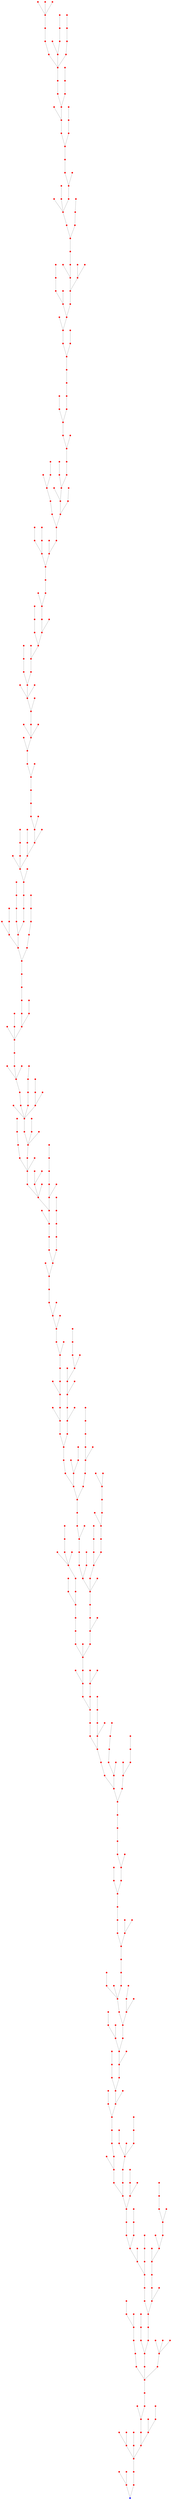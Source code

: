 graph {
	0 [color=blue shape=point]
	3 [color=red shape=point]
	3 -- 0 [color=gray]
	16 [color=red shape=point]
	16 -- 3 [color=gray]
	1 [color=red shape=point]
	1 -- 0 [color=gray]
	6 [color=red shape=point]
	6 -- 1 [color=gray]
	11 [color=red shape=point]
	11 -- 6 [color=gray]
	12 [color=red shape=point]
	12 -- 11 [color=gray]
	10 [color=red shape=point]
	10 -- 11 [color=gray]
	15 [color=red shape=point]
	15 -- 10 [color=gray]
	9 [color=red shape=point]
	9 -- 11 [color=gray]
	7 [color=red shape=point]
	7 -- 9 [color=gray]
	5 [color=red shape=point]
	5 -- 7 [color=gray]
	14 [color=red shape=point]
	14 -- 12 [color=gray]
	2 [color=red shape=point]
	2 -- 5 [color=gray]
	13 [color=red shape=point]
	13 -- 12 [color=gray]
	4 [color=red shape=point]
	4 -- 5 [color=gray]
	20 [color=red shape=point]
	20 -- 9 [color=gray]
	17 [color=red shape=point]
	17 -- 20 [color=gray]
	8 [color=red shape=point]
	8 -- 3 [color=gray]
	23 [color=red shape=point]
	23 -- 4 [color=gray]
	29 [color=red shape=point]
	29 -- 23 [color=gray]
	28 [color=red shape=point]
	28 -- 29 [color=gray]
	31 [color=red shape=point]
	31 -- 29 [color=gray]
	26 [color=red shape=point]
	26 -- 31 [color=gray]
	27 [color=red shape=point]
	27 -- 26 [color=gray]
	35 [color=red shape=point]
	35 -- 26 [color=gray]
	43 [color=red shape=point]
	43 -- 35 [color=gray]
	34 [color=red shape=point]
	34 -- 29 [color=gray]
	25 [color=red shape=point]
	25 -- 34 [color=gray]
	22 [color=red shape=point]
	22 -- 25 [color=gray]
	33 [color=red shape=point]
	33 -- 25 [color=gray]
	21 [color=red shape=point]
	21 -- 27 [color=gray]
	32 [color=red shape=point]
	32 -- 21 [color=gray]
	56 [color=red shape=point]
	56 -- 43 [color=gray]
	58 [color=red shape=point]
	58 -- 56 [color=gray]
	61 [color=red shape=point]
	61 -- 58 [color=gray]
	60 [color=red shape=point]
	60 -- 61 [color=gray]
	64 [color=red shape=point]
	64 -- 60 [color=gray]
	67 [color=red shape=point]
	67 -- 64 [color=gray]
	70 [color=red shape=point]
	70 -- 67 [color=gray]
	63 [color=red shape=point]
	63 -- 67 [color=gray]
	69 [color=red shape=point]
	69 -- 70 [color=gray]
	52 [color=red shape=point]
	52 -- 56 [color=gray]
	57 [color=red shape=point]
	57 -- 52 [color=gray]
	51 [color=red shape=point]
	51 -- 57 [color=gray]
	49 [color=red shape=point]
	49 -- 51 [color=gray]
	53 [color=red shape=point]
	53 -- 49 [color=gray]
	54 [color=red shape=point]
	54 -- 52 [color=gray]
	65 [color=red shape=point]
	65 -- 63 [color=gray]
	68 [color=red shape=point]
	68 -- 65 [color=gray]
	50 [color=red shape=point]
	50 -- 49 [color=gray]
	41 [color=red shape=point]
	41 -- 50 [color=gray]
	66 [color=red shape=point]
	66 -- 64 [color=gray]
	45 [color=red shape=point]
	45 -- 50 [color=gray]
	48 [color=red shape=point]
	48 -- 45 [color=gray]
	47 [color=red shape=point]
	47 -- 48 [color=gray]
	46 [color=red shape=point]
	46 -- 47 [color=gray]
	44 [color=red shape=point]
	44 -- 46 [color=gray]
	76 [color=red shape=point]
	76 -- 69 [color=gray]
	78 [color=red shape=point]
	78 -- 76 [color=gray]
	75 [color=red shape=point]
	75 -- 78 [color=gray]
	81 [color=red shape=point]
	81 -- 78 [color=gray]
	79 [color=red shape=point]
	79 -- 81 [color=gray]
	80 [color=red shape=point]
	80 -- 79 [color=gray]
	82 [color=red shape=point]
	82 -- 80 [color=gray]
	77 [color=red shape=point]
	77 -- 80 [color=gray]
	86 [color=red shape=point]
	86 -- 80 [color=gray]
	91 [color=red shape=point]
	91 -- 86 [color=gray]
	87 [color=red shape=point]
	87 -- 91 [color=gray]
	74 [color=red shape=point]
	74 -- 76 [color=gray]
	71 [color=red shape=point]
	71 -- 74 [color=gray]
	73 [color=red shape=point]
	73 -- 74 [color=gray]
	84 [color=red shape=point]
	84 -- 82 [color=gray]
	83 [color=red shape=point]
	83 -- 75 [color=gray]
	85 [color=red shape=point]
	85 -- 83 [color=gray]
	92 [color=red shape=point]
	92 -- 83 [color=gray]
	89 [color=red shape=point]
	89 -- 92 [color=gray]
	88 [color=red shape=point]
	88 -- 89 [color=gray]
	103 [color=red shape=point]
	103 -- 88 [color=gray]
	100 [color=red shape=point]
	100 -- 103 [color=gray]
	95 [color=red shape=point]
	95 -- 100 [color=gray]
	101 [color=red shape=point]
	101 -- 103 [color=gray]
	99 [color=red shape=point]
	99 -- 101 [color=gray]
	96 [color=red shape=point]
	96 -- 99 [color=gray]
	90 [color=red shape=point]
	90 -- 96 [color=gray]
	94 [color=red shape=point]
	94 -- 99 [color=gray]
	97 [color=red shape=point]
	97 -- 94 [color=gray]
	106 [color=red shape=point]
	106 -- 97 [color=gray]
	107 [color=red shape=point]
	107 -- 106 [color=gray]
	102 [color=red shape=point]
	102 -- 107 [color=gray]
	105 [color=red shape=point]
	105 -- 102 [color=gray]
	104 [color=red shape=point]
	104 -- 107 [color=gray]
	93 [color=red shape=point]
	93 -- 90 [color=gray]
	98 [color=red shape=point]
	98 -- 97 [color=gray]
	108 [color=red shape=point]
	108 -- 106 [color=gray]
	111 [color=red shape=point]
	111 -- 108 [color=gray]
	110 [color=red shape=point]
	110 -- 111 [color=gray]
	118 [color=red shape=point]
	118 -- 110 [color=gray]
	112 [color=red shape=point]
	112 -- 118 [color=gray]
	113 [color=red shape=point]
	113 -- 112 [color=gray]
	115 [color=red shape=point]
	115 -- 111 [color=gray]
	114 [color=red shape=point]
	114 -- 115 [color=gray]
	109 [color=red shape=point]
	109 -- 115 [color=gray]
	117 [color=red shape=point]
	117 -- 114 [color=gray]
	121 [color=red shape=point]
	121 -- 118 [color=gray]
	37 [color=red shape=point]
	37 -- 28 [color=gray]
	39 [color=red shape=point]
	39 -- 37 [color=gray]
	36 [color=red shape=point]
	36 -- 39 [color=gray]
	40 [color=red shape=point]
	40 -- 36 [color=gray]
	42 [color=red shape=point]
	42 -- 40 [color=gray]
	38 [color=red shape=point]
	38 -- 36 [color=gray]
	18 [color=red shape=point]
	18 -- 20 [color=gray]
	19 [color=red shape=point]
	19 -- 18 [color=gray]
	116 [color=red shape=point]
	116 -- 118 [color=gray]
	125 [color=red shape=point]
	125 -- 116 [color=gray]
	72 [color=red shape=point]
	72 -- 71 [color=gray]
	24 [color=red shape=point]
	24 -- 25 [color=gray]
	30 [color=red shape=point]
	30 -- 48 [color=gray]
	123 [color=red shape=point]
	123 -- 125 [color=gray]
	122 [color=red shape=point]
	122 -- 123 [color=gray]
	120 [color=red shape=point]
	120 -- 122 [color=gray]
	119 [color=red shape=point]
	119 -- 120 [color=gray]
	127 [color=red shape=point]
	127 -- 119 [color=gray]
	130 [color=red shape=point]
	130 -- 127 [color=gray]
	126 [color=red shape=point]
	126 -- 122 [color=gray]
	128 [color=red shape=point]
	128 -- 126 [color=gray]
	129 [color=red shape=point]
	129 -- 130 [color=gray]
	124 [color=red shape=point]
	124 -- 126 [color=gray]
	131 [color=red shape=point]
	131 -- 129 [color=gray]
	133 [color=red shape=point]
	133 -- 130 [color=gray]
	134 [color=red shape=point]
	134 -- 133 [color=gray]
	135 [color=red shape=point]
	135 -- 134 [color=gray]
	137 [color=red shape=point]
	137 -- 135 [color=gray]
	136 [color=red shape=point]
	136 -- 137 [color=gray]
	139 [color=red shape=point]
	139 -- 136 [color=gray]
	145 [color=red shape=point]
	145 -- 139 [color=gray]
	150 [color=red shape=point]
	150 -- 145 [color=gray]
	165 [color=red shape=point]
	165 -- 150 [color=gray]
	132 [color=red shape=point]
	132 -- 134 [color=gray]
	148 [color=red shape=point]
	148 -- 150 [color=gray]
	155 [color=red shape=point]
	155 -- 148 [color=gray]
	154 [color=red shape=point]
	154 -- 155 [color=gray]
	147 [color=red shape=point]
	147 -- 148 [color=gray]
	159 [color=red shape=point]
	159 -- 165 [color=gray]
	161 [color=red shape=point]
	161 -- 159 [color=gray]
	160 [color=red shape=point]
	160 -- 161 [color=gray]
	158 [color=red shape=point]
	158 -- 160 [color=gray]
	162 [color=red shape=point]
	162 -- 158 [color=gray]
	164 [color=red shape=point]
	164 -- 162 [color=gray]
	156 [color=red shape=point]
	156 -- 161 [color=gray]
	152 [color=red shape=point]
	152 -- 156 [color=gray]
	151 [color=red shape=point]
	151 -- 152 [color=gray]
	153 [color=red shape=point]
	153 -- 156 [color=gray]
	157 [color=red shape=point]
	157 -- 151 [color=gray]
	167 [color=red shape=point]
	167 -- 162 [color=gray]
	169 [color=red shape=point]
	169 -- 167 [color=gray]
	170 [color=red shape=point]
	170 -- 169 [color=gray]
	168 [color=red shape=point]
	168 -- 169 [color=gray]
	143 [color=red shape=point]
	143 -- 145 [color=gray]
	140 [color=red shape=point]
	140 -- 143 [color=gray]
	141 [color=red shape=point]
	141 -- 140 [color=gray]
	142 [color=red shape=point]
	142 -- 140 [color=gray]
	144 [color=red shape=point]
	144 -- 142 [color=gray]
	138 [color=red shape=point]
	138 -- 144 [color=gray]
	146 [color=red shape=point]
	146 -- 154 [color=gray]
	149 [color=red shape=point]
	149 -- 146 [color=gray]
	163 [color=red shape=point]
	163 -- 164 [color=gray]
	166 [color=red shape=point]
	166 -- 163 [color=gray]
	174 [color=red shape=point]
	174 -- 163 [color=gray]
	185 [color=red shape=point]
	185 -- 174 [color=gray]
	182 [color=red shape=point]
	182 -- 185 [color=gray]
	181 [color=red shape=point]
	181 -- 182 [color=gray]
	186 [color=red shape=point]
	186 -- 185 [color=gray]
	184 [color=red shape=point]
	184 -- 185 [color=gray]
	187 [color=red shape=point]
	187 -- 184 [color=gray]
	197 [color=red shape=point]
	197 -- 187 [color=gray]
	195 [color=red shape=point]
	195 -- 197 [color=gray]
	198 [color=red shape=point]
	198 -- 195 [color=gray]
	201 [color=red shape=point]
	201 -- 198 [color=gray]
	196 [color=red shape=point]
	196 -- 201 [color=gray]
	194 [color=red shape=point]
	194 -- 196 [color=gray]
	207 [color=red shape=point]
	207 -- 194 [color=gray]
	220 [color=red shape=point]
	220 -- 207 [color=gray]
	218 [color=red shape=point]
	218 -- 220 [color=gray]
	217 [color=red shape=point]
	217 -- 218 [color=gray]
	231 [color=red shape=point]
	231 -- 217 [color=gray]
	219 [color=red shape=point]
	219 -- 217 [color=gray]
	223 [color=red shape=point]
	223 -- 219 [color=gray]
	227 [color=red shape=point]
	227 -- 223 [color=gray]
	221 [color=red shape=point]
	221 -- 227 [color=gray]
	224 [color=red shape=point]
	224 -- 221 [color=gray]
	222 [color=red shape=point]
	222 -- 224 [color=gray]
	234 [color=red shape=point]
	234 -- 231 [color=gray]
	244 [color=red shape=point]
	244 -- 234 [color=gray]
	225 [color=red shape=point]
	225 -- 227 [color=gray]
	216 [color=red shape=point]
	216 -- 222 [color=gray]
	230 [color=red shape=point]
	230 -- 231 [color=gray]
	228 [color=red shape=point]
	228 -- 230 [color=gray]
	245 [color=red shape=point]
	245 -- 244 [color=gray]
	249 [color=red shape=point]
	249 -- 245 [color=gray]
	248 [color=red shape=point]
	248 -- 249 [color=gray]
	246 [color=red shape=point]
	246 -- 248 [color=gray]
	242 [color=red shape=point]
	242 -- 245 [color=gray]
	251 [color=red shape=point]
	251 -- 242 [color=gray]
	247 [color=red shape=point]
	247 -- 251 [color=gray]
	250 [color=red shape=point]
	250 -- 251 [color=gray]
	229 [color=red shape=point]
	229 -- 230 [color=gray]
	226 [color=red shape=point]
	226 -- 229 [color=gray]
	237 [color=red shape=point]
	237 -- 247 [color=gray]
	232 [color=red shape=point]
	232 -- 237 [color=gray]
	233 [color=red shape=point]
	233 -- 232 [color=gray]
	238 [color=red shape=point]
	238 -- 237 [color=gray]
	239 [color=red shape=point]
	239 -- 232 [color=gray]
	240 [color=red shape=point]
	240 -- 239 [color=gray]
	235 [color=red shape=point]
	235 -- 240 [color=gray]
	241 [color=red shape=point]
	241 -- 239 [color=gray]
	253 [color=red shape=point]
	253 -- 248 [color=gray]
	252 [color=red shape=point]
	252 -- 253 [color=gray]
	243 [color=red shape=point]
	243 -- 252 [color=gray]
	200 [color=red shape=point]
	200 -- 198 [color=gray]
	205 [color=red shape=point]
	205 -- 200 [color=gray]
	206 [color=red shape=point]
	206 -- 205 [color=gray]
	199 [color=red shape=point]
	199 -- 205 [color=gray]
	203 [color=red shape=point]
	203 -- 199 [color=gray]
	215 [color=red shape=point]
	215 -- 206 [color=gray]
	209 [color=red shape=point]
	209 -- 203 [color=gray]
	214 [color=red shape=point]
	214 -- 215 [color=gray]
	208 [color=red shape=point]
	208 -- 209 [color=gray]
	236 [color=red shape=point]
	236 -- 235 [color=gray]
	193 [color=red shape=point]
	193 -- 201 [color=gray]
	191 [color=red shape=point]
	191 -- 193 [color=gray]
	259 [color=red shape=point]
	259 -- 252 [color=gray]
	254 [color=red shape=point]
	254 -- 259 [color=gray]
	255 [color=red shape=point]
	255 -- 254 [color=gray]
	265 [color=red shape=point]
	265 -- 255 [color=gray]
	262 [color=red shape=point]
	262 -- 265 [color=gray]
	264 [color=red shape=point]
	264 -- 262 [color=gray]
	263 [color=red shape=point]
	263 -- 264 [color=gray]
	261 [color=red shape=point]
	261 -- 262 [color=gray]
	269 [color=red shape=point]
	269 -- 263 [color=gray]
	260 [color=red shape=point]
	260 -- 264 [color=gray]
	175 [color=red shape=point]
	175 -- 181 [color=gray]
	171 [color=red shape=point]
	171 -- 175 [color=gray]
	172 [color=red shape=point]
	172 -- 171 [color=gray]
	177 [color=red shape=point]
	177 -- 172 [color=gray]
	212 [color=red shape=point]
	212 -- 209 [color=gray]
	213 [color=red shape=point]
	213 -- 212 [color=gray]
	210 [color=red shape=point]
	210 -- 213 [color=gray]
	204 [color=red shape=point]
	204 -- 210 [color=gray]
	211 [color=red shape=point]
	211 -- 210 [color=gray]
	189 [color=red shape=point]
	189 -- 198 [color=gray]
	257 [color=red shape=point]
	257 -- 255 [color=gray]
	173 [color=red shape=point]
	173 -- 171 [color=gray]
	179 [color=red shape=point]
	179 -- 173 [color=gray]
	180 [color=red shape=point]
	180 -- 179 [color=gray]
	183 [color=red shape=point]
	183 -- 180 [color=gray]
	178 [color=red shape=point]
	178 -- 180 [color=gray]
	176 [color=red shape=point]
	176 -- 180 [color=gray]
	192 [color=red shape=point]
	192 -- 178 [color=gray]
	190 [color=red shape=point]
	190 -- 192 [color=gray]
	188 [color=red shape=point]
	188 -- 187 [color=gray]
	202 [color=red shape=point]
	202 -- 207 [color=gray]
	59 [color=red shape=point]
	59 -- 60 [color=gray]
	62 [color=red shape=point]
	62 -- 59 [color=gray]
	55 [color=red shape=point]
	55 -- 62 [color=gray]
	267 [color=red shape=point]
	267 -- 269 [color=gray]
	268 [color=red shape=point]
	268 -- 267 [color=gray]
	256 [color=red shape=point]
	256 -- 267 [color=gray]
	258 [color=red shape=point]
	258 -- 256 [color=gray]
	272 [color=red shape=point]
	272 -- 256 [color=gray]
	271 [color=red shape=point]
	271 -- 272 [color=gray]
	270 [color=red shape=point]
	270 -- 271 [color=gray]
	278 [color=red shape=point]
	278 -- 270 [color=gray]
	266 [color=red shape=point]
	266 -- 258 [color=gray]
	274 [color=red shape=point]
	274 -- 266 [color=gray]
	273 [color=red shape=point]
	273 -- 274 [color=gray]
	279 [color=red shape=point]
	279 -- 274 [color=gray]
	285 [color=red shape=point]
	285 -- 279 [color=gray]
	289 [color=red shape=point]
	289 -- 285 [color=gray]
	276 [color=red shape=point]
	276 -- 279 [color=gray]
	284 [color=red shape=point]
	284 -- 285 [color=gray]
	292 [color=red shape=point]
	292 -- 284 [color=gray]
	283 [color=red shape=point]
	283 -- 284 [color=gray]
	280 [color=red shape=point]
	280 -- 276 [color=gray]
	281 [color=red shape=point]
	281 -- 285 [color=gray]
	282 [color=red shape=point]
	282 -- 280 [color=gray]
	291 [color=red shape=point]
	291 -- 289 [color=gray]
	290 [color=red shape=point]
	290 -- 291 [color=gray]
	293 [color=red shape=point]
	293 -- 291 [color=gray]
	288 [color=red shape=point]
	288 -- 291 [color=gray]
	287 [color=red shape=point]
	287 -- 290 [color=gray]
	294 [color=red shape=point]
	294 -- 287 [color=gray]
	286 [color=red shape=point]
	286 -- 294 [color=gray]
	277 [color=red shape=point]
	277 -- 278 [color=gray]
	275 [color=red shape=point]
	275 -- 276 [color=gray]
	296 [color=red shape=point]
	296 -- 293 [color=gray]
	307 [color=red shape=point]
	307 -- 296 [color=gray]
	309 [color=red shape=point]
	309 -- 307 [color=gray]
	303 [color=red shape=point]
	303 -- 309 [color=gray]
	308 [color=red shape=point]
	308 -- 309 [color=gray]
	304 [color=red shape=point]
	304 -- 309 [color=gray]
	306 [color=red shape=point]
	306 -- 304 [color=gray]
	305 [color=red shape=point]
	305 -- 306 [color=gray]
	299 [color=red shape=point]
	299 -- 305 [color=gray]
	302 [color=red shape=point]
	302 -- 309 [color=gray]
	301 [color=red shape=point]
	301 -- 302 [color=gray]
	300 [color=red shape=point]
	300 -- 301 [color=gray]
	312 [color=red shape=point]
	312 -- 302 [color=gray]
	298 [color=red shape=point]
	298 -- 296 [color=gray]
	297 [color=red shape=point]
	297 -- 298 [color=gray]
	314 [color=red shape=point]
	314 -- 308 [color=gray]
	313 [color=red shape=point]
	313 -- 314 [color=gray]
	326 [color=red shape=point]
	326 -- 313 [color=gray]
	319 [color=red shape=point]
	319 -- 313 [color=gray]
	316 [color=red shape=point]
	316 -- 313 [color=gray]
	324 [color=red shape=point]
	324 -- 319 [color=gray]
	320 [color=red shape=point]
	320 -- 324 [color=gray]
	317 [color=red shape=point]
	317 -- 320 [color=gray]
	318 [color=red shape=point]
	318 -- 320 [color=gray]
	322 [color=red shape=point]
	322 -- 318 [color=gray]
	315 [color=red shape=point]
	315 -- 320 [color=gray]
	321 [color=red shape=point]
	321 -- 315 [color=gray]
	311 [color=red shape=point]
	311 -- 315 [color=gray]
	310 [color=red shape=point]
	310 -- 311 [color=gray]
	323 [color=red shape=point]
	323 -- 321 [color=gray]
	325 [color=red shape=point]
	325 -- 323 [color=gray]
	333 [color=red shape=point]
	333 -- 325 [color=gray]
	331 [color=red shape=point]
	331 -- 333 [color=gray]
	332 [color=red shape=point]
	332 -- 331 [color=gray]
	328 [color=red shape=point]
	328 -- 332 [color=gray]
	330 [color=red shape=point]
	330 -- 328 [color=gray]
	337 [color=red shape=point]
	337 -- 332 [color=gray]
	334 [color=red shape=point]
	334 -- 337 [color=gray]
	335 [color=red shape=point]
	335 -- 337 [color=gray]
	339 [color=red shape=point]
	339 -- 335 [color=gray]
	343 [color=red shape=point]
	343 -- 339 [color=gray]
	354 [color=red shape=point]
	354 -- 343 [color=gray]
	352 [color=red shape=point]
	352 -- 354 [color=gray]
	350 [color=red shape=point]
	350 -- 352 [color=gray]
	353 [color=red shape=point]
	353 -- 352 [color=gray]
	351 [color=red shape=point]
	351 -- 353 [color=gray]
	347 [color=red shape=point]
	347 -- 351 [color=gray]
	356 [color=red shape=point]
	356 -- 352 [color=gray]
	357 [color=red shape=point]
	357 -- 356 [color=gray]
	355 [color=red shape=point]
	355 -- 357 [color=gray]
	362 [color=red shape=point]
	362 -- 356 [color=gray]
	358 [color=red shape=point]
	358 -- 354 [color=gray]
	363 [color=red shape=point]
	363 -- 362 [color=gray]
	359 [color=red shape=point]
	359 -- 363 [color=gray]
	361 [color=red shape=point]
	361 -- 359 [color=gray]
	366 [color=red shape=point]
	366 -- 361 [color=gray]
	368 [color=red shape=point]
	368 -- 366 [color=gray]
	360 [color=red shape=point]
	360 -- 363 [color=gray]
	369 [color=red shape=point]
	369 -- 368 [color=gray]
	370 [color=red shape=point]
	370 -- 369 [color=gray]
	364 [color=red shape=point]
	364 -- 370 [color=gray]
	372 [color=red shape=point]
	372 -- 370 [color=gray]
	380 [color=red shape=point]
	380 -- 372 [color=gray]
	375 [color=red shape=point]
	375 -- 372 [color=gray]
	373 [color=red shape=point]
	373 -- 375 [color=gray]
	378 [color=red shape=point]
	378 -- 373 [color=gray]
	377 [color=red shape=point]
	377 -- 378 [color=gray]
	379 [color=red shape=point]
	379 -- 378 [color=gray]
	384 [color=red shape=point]
	384 -- 378 [color=gray]
	383 [color=red shape=point]
	383 -- 379 [color=gray]
	391 [color=red shape=point]
	391 -- 383 [color=gray]
	392 [color=red shape=point]
	392 -- 391 [color=gray]
	382 [color=red shape=point]
	382 -- 379 [color=gray]
	385 [color=red shape=point]
	385 -- 382 [color=gray]
	386 [color=red shape=point]
	386 -- 385 [color=gray]
	376 [color=red shape=point]
	376 -- 373 [color=gray]
	374 [color=red shape=point]
	374 -- 372 [color=gray]
	387 [color=red shape=point]
	387 -- 385 [color=gray]
	389 [color=red shape=point]
	389 -- 387 [color=gray]
	394 [color=red shape=point]
	394 -- 389 [color=gray]
	388 [color=red shape=point]
	388 -- 387 [color=gray]
	390 [color=red shape=point]
	390 -- 388 [color=gray]
	381 [color=red shape=point]
	381 -- 388 [color=gray]
	398 [color=red shape=point]
	398 -- 390 [color=gray]
	396 [color=red shape=point]
	396 -- 398 [color=gray]
	393 [color=red shape=point]
	393 -- 398 [color=gray]
	400 [color=red shape=point]
	400 -- 393 [color=gray]
	399 [color=red shape=point]
	399 -- 400 [color=gray]
	401 [color=red shape=point]
	401 -- 399 [color=gray]
	404 [color=red shape=point]
	404 -- 401 [color=gray]
	407 [color=red shape=point]
	407 -- 404 [color=gray]
	395 [color=red shape=point]
	395 -- 394 [color=gray]
	411 [color=red shape=point]
	411 -- 399 [color=gray]
	410 [color=red shape=point]
	410 -- 411 [color=gray]
	409 [color=red shape=point]
	409 -- 411 [color=gray]
	341 [color=red shape=point]
	341 -- 334 [color=gray]
	342 [color=red shape=point]
	342 -- 341 [color=gray]
	344 [color=red shape=point]
	344 -- 342 [color=gray]
	329 [color=red shape=point]
	329 -- 328 [color=gray]
	345 [color=red shape=point]
	345 -- 331 [color=gray]
	346 [color=red shape=point]
	346 -- 345 [color=gray]
	348 [color=red shape=point]
	348 -- 346 [color=gray]
	349 [color=red shape=point]
	349 -- 348 [color=gray]
	340 [color=red shape=point]
	340 -- 349 [color=gray]
	416 [color=red shape=point]
	416 -- 409 [color=gray]
	406 [color=red shape=point]
	406 -- 416 [color=gray]
	414 [color=red shape=point]
	414 -- 416 [color=gray]
	415 [color=red shape=point]
	415 -- 414 [color=gray]
	431 [color=red shape=point]
	431 -- 414 [color=gray]
	408 [color=red shape=point]
	408 -- 406 [color=gray]
	434 [color=red shape=point]
	434 -- 431 [color=gray]
	417 [color=red shape=point]
	417 -- 415 [color=gray]
	419 [color=red shape=point]
	419 -- 415 [color=gray]
	423 [color=red shape=point]
	423 -- 419 [color=gray]
	426 [color=red shape=point]
	426 -- 423 [color=gray]
	418 [color=red shape=point]
	418 -- 419 [color=gray]
	421 [color=red shape=point]
	421 -- 418 [color=gray]
	424 [color=red shape=point]
	424 -- 421 [color=gray]
	425 [color=red shape=point]
	425 -- 424 [color=gray]
	420 [color=red shape=point]
	420 -- 424 [color=gray]
	430 [color=red shape=point]
	430 -- 425 [color=gray]
	428 [color=red shape=point]
	428 -- 430 [color=gray]
	432 [color=red shape=point]
	432 -- 428 [color=gray]
	429 [color=red shape=point]
	429 -- 430 [color=gray]
	437 [color=red shape=point]
	437 -- 429 [color=gray]
	436 [color=red shape=point]
	436 -- 437 [color=gray]
	435 [color=red shape=point]
	435 -- 436 [color=gray]
	438 [color=red shape=point]
	438 -- 435 [color=gray]
	433 [color=red shape=point]
	433 -- 438 [color=gray]
	446 [color=red shape=point]
	446 -- 433 [color=gray]
	448 [color=red shape=point]
	448 -- 446 [color=gray]
	427 [color=red shape=point]
	427 -- 438 [color=gray]
	422 [color=red shape=point]
	422 -- 427 [color=gray]
	447 [color=red shape=point]
	447 -- 446 [color=gray]
	444 [color=red shape=point]
	444 -- 447 [color=gray]
	461 [color=red shape=point]
	461 -- 444 [color=gray]
	449 [color=red shape=point]
	449 -- 447 [color=gray]
	452 [color=red shape=point]
	452 -- 449 [color=gray]
	453 [color=red shape=point]
	453 -- 452 [color=gray]
	441 [color=red shape=point]
	441 -- 453 [color=gray]
	451 [color=red shape=point]
	451 -- 453 [color=gray]
	450 [color=red shape=point]
	450 -- 451 [color=gray]
	455 [color=red shape=point]
	455 -- 450 [color=gray]
	457 [color=red shape=point]
	457 -- 455 [color=gray]
	458 [color=red shape=point]
	458 -- 457 [color=gray]
	459 [color=red shape=point]
	459 -- 458 [color=gray]
	456 [color=red shape=point]
	456 -- 458 [color=gray]
	465 [color=red shape=point]
	465 -- 456 [color=gray]
	466 [color=red shape=point]
	466 -- 458 [color=gray]
	460 [color=red shape=point]
	460 -- 461 [color=gray]
	462 [color=red shape=point]
	462 -- 460 [color=gray]
	439 [color=red shape=point]
	439 -- 452 [color=gray]
	440 [color=red shape=point]
	440 -- 439 [color=gray]
	442 [color=red shape=point]
	442 -- 439 [color=gray]
	443 [color=red shape=point]
	443 -- 444 [color=gray]
	464 [color=red shape=point]
	464 -- 455 [color=gray]
	454 [color=red shape=point]
	454 -- 464 [color=gray]
	445 [color=red shape=point]
	445 -- 454 [color=gray]
	327 [color=red shape=point]
	327 -- 329 [color=gray]
	405 [color=red shape=point]
	405 -- 401 [color=gray]
	403 [color=red shape=point]
	403 -- 405 [color=gray]
	367 [color=red shape=point]
	367 -- 368 [color=gray]
	463 [color=red shape=point]
	463 -- 466 [color=gray]
	473 [color=red shape=point]
	473 -- 463 [color=gray]
	472 [color=red shape=point]
	472 -- 463 [color=gray]
	467 [color=red shape=point]
	467 -- 473 [color=gray]
	477 [color=red shape=point]
	477 -- 467 [color=gray]
	479 [color=red shape=point]
	479 -- 477 [color=gray]
	480 [color=red shape=point]
	480 -- 479 [color=gray]
	470 [color=red shape=point]
	470 -- 480 [color=gray]
	482 [color=red shape=point]
	482 -- 480 [color=gray]
	481 [color=red shape=point]
	481 -- 482 [color=gray]
	478 [color=red shape=point]
	478 -- 481 [color=gray]
	492 [color=red shape=point]
	492 -- 478 [color=gray]
	494 [color=red shape=point]
	494 -- 492 [color=gray]
	493 [color=red shape=point]
	493 -- 494 [color=gray]
	488 [color=red shape=point]
	488 -- 493 [color=gray]
	497 [color=red shape=point]
	497 -- 492 [color=gray]
	491 [color=red shape=point]
	491 -- 497 [color=gray]
	495 [color=red shape=point]
	495 -- 492 [color=gray]
	484 [color=red shape=point]
	484 -- 488 [color=gray]
	483 [color=red shape=point]
	483 -- 484 [color=gray]
	487 [color=red shape=point]
	487 -- 484 [color=gray]
	475 [color=red shape=point]
	475 -- 477 [color=gray]
	474 [color=red shape=point]
	474 -- 475 [color=gray]
	471 [color=red shape=point]
	471 -- 474 [color=gray]
	476 [color=red shape=point]
	476 -- 482 [color=gray]
	469 [color=red shape=point]
	469 -- 476 [color=gray]
	496 [color=red shape=point]
	496 -- 497 [color=gray]
	486 [color=red shape=point]
	486 -- 495 [color=gray]
	489 [color=red shape=point]
	489 -- 486 [color=gray]
	490 [color=red shape=point]
	490 -- 489 [color=gray]
	498 [color=red shape=point]
	498 -- 496 [color=gray]
	499 [color=red shape=point]
	499 -- 498 [color=gray]
	468 [color=red shape=point]
	468 -- 469 [color=gray]
	485 [color=red shape=point]
	485 -- 484 [color=gray]
	295 [color=red shape=point]
	295 -- 296 [color=gray]
	412 [color=red shape=point]
	412 -- 408 [color=gray]
	413 [color=red shape=point]
	413 -- 412 [color=gray]
	402 [color=red shape=point]
	402 -- 412 [color=gray]
	397 [color=red shape=point]
	397 -- 402 [color=gray]
	336 [color=red shape=point]
	336 -- 282 [color=gray]
	338 [color=red shape=point]
	338 -- 336 [color=gray]
	365 [color=red shape=point]
	365 -- 362 [color=gray]
	371 [color=red shape=point]
	371 -- 101 [color=gray]
}
